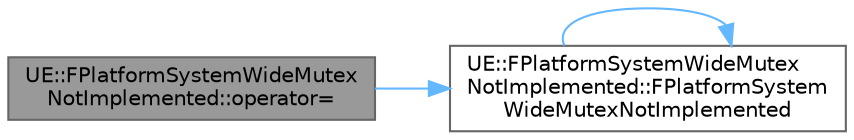 digraph "UE::FPlatformSystemWideMutexNotImplemented::operator="
{
 // INTERACTIVE_SVG=YES
 // LATEX_PDF_SIZE
  bgcolor="transparent";
  edge [fontname=Helvetica,fontsize=10,labelfontname=Helvetica,labelfontsize=10];
  node [fontname=Helvetica,fontsize=10,shape=box,height=0.2,width=0.4];
  rankdir="LR";
  Node1 [id="Node000001",label="UE::FPlatformSystemWideMutex\lNotImplemented::operator=",height=0.2,width=0.4,color="gray40", fillcolor="grey60", style="filled", fontcolor="black",tooltip=" "];
  Node1 -> Node2 [id="edge1_Node000001_Node000002",color="steelblue1",style="solid",tooltip=" "];
  Node2 [id="Node000002",label="UE::FPlatformSystemWideMutex\lNotImplemented::FPlatformSystem\lWideMutexNotImplemented",height=0.2,width=0.4,color="grey40", fillcolor="white", style="filled",URL="$d7/dc9/classUE_1_1FPlatformSystemWideMutexNotImplemented.html#aa26788dc198f32d9105571ddf8e04967",tooltip=" "];
  Node2 -> Node2 [id="edge2_Node000002_Node000002",color="steelblue1",style="solid",tooltip=" "];
}
